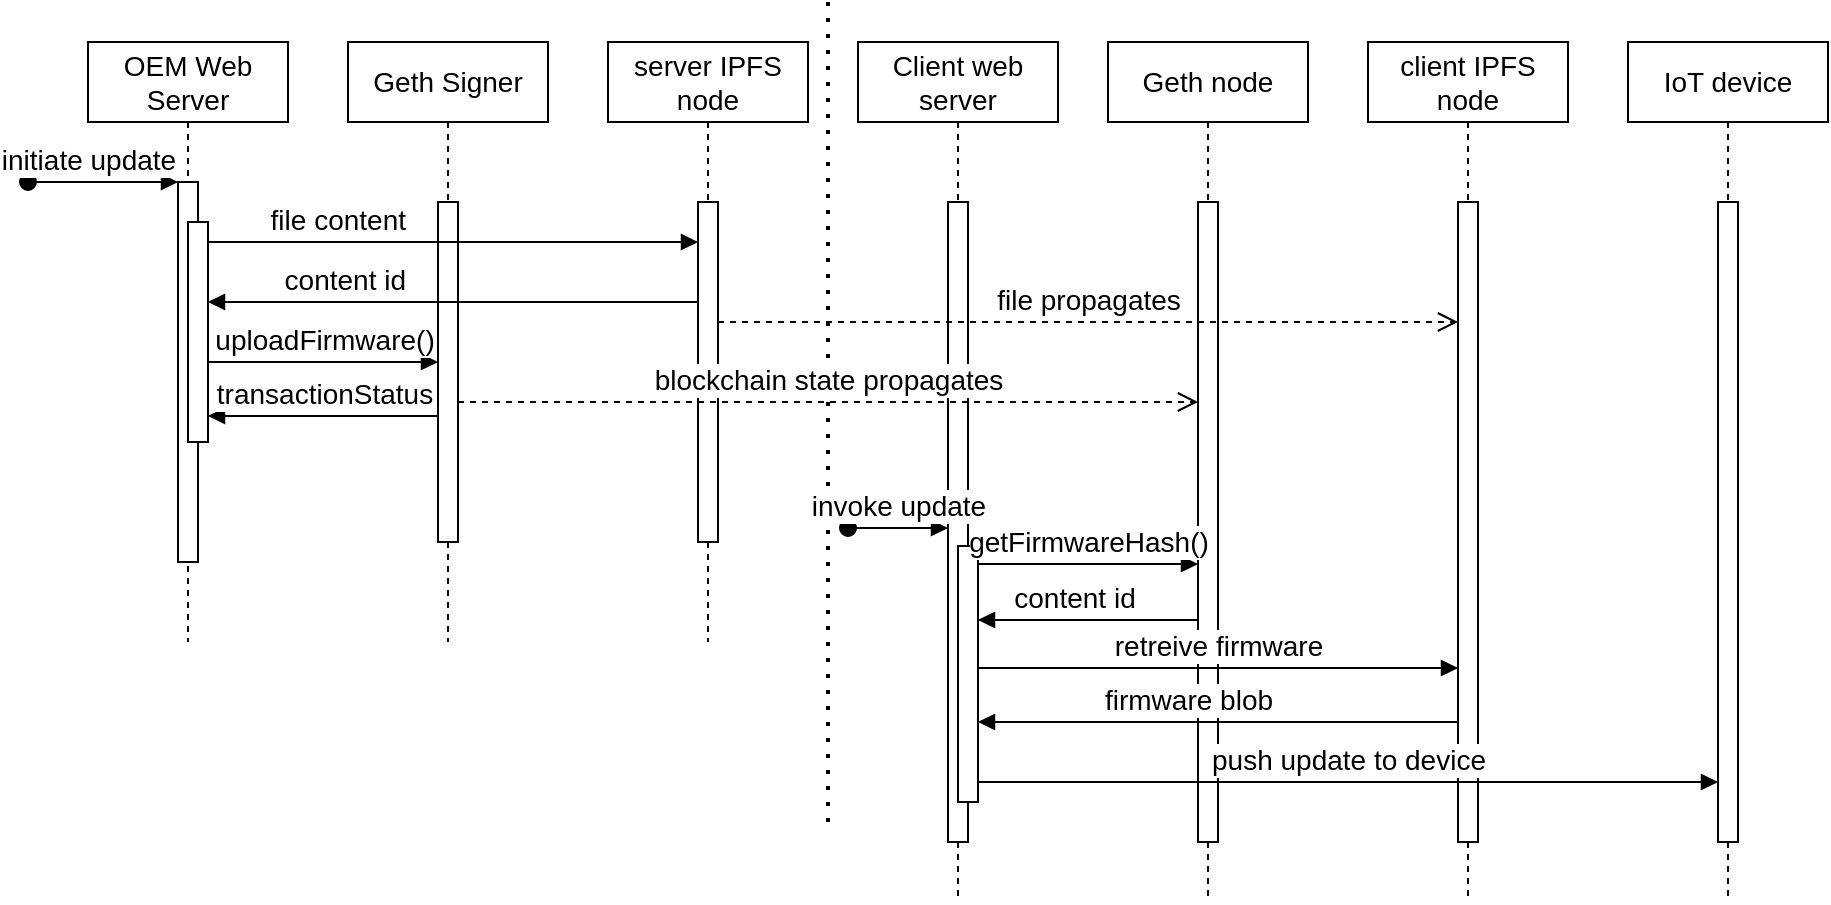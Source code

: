 <mxfile version="22.1.2" type="device">
  <diagram name="Page-1" id="2YBvvXClWsGukQMizWep">
    <mxGraphModel dx="2284" dy="732" grid="1" gridSize="10" guides="1" tooltips="1" connect="1" arrows="1" fold="1" page="1" pageScale="1" pageWidth="850" pageHeight="1100" math="0" shadow="0">
      <root>
        <mxCell id="0" />
        <mxCell id="1" parent="0" />
        <mxCell id="aM9ryv3xv72pqoxQDRHE-1" value="OEM Web Server" style="shape=umlLifeline;perimeter=lifelinePerimeter;whiteSpace=wrap;html=1;container=0;dropTarget=0;collapsible=0;recursiveResize=0;outlineConnect=0;portConstraint=eastwest;newEdgeStyle={&quot;edgeStyle&quot;:&quot;elbowEdgeStyle&quot;,&quot;elbow&quot;:&quot;vertical&quot;,&quot;curved&quot;:0,&quot;rounded&quot;:0};fontSize=14;" parent="1" vertex="1">
          <mxGeometry x="40" y="40" width="100" height="300" as="geometry" />
        </mxCell>
        <mxCell id="aM9ryv3xv72pqoxQDRHE-2" value="" style="html=1;points=[];perimeter=orthogonalPerimeter;outlineConnect=0;targetShapes=umlLifeline;portConstraint=eastwest;newEdgeStyle={&quot;edgeStyle&quot;:&quot;elbowEdgeStyle&quot;,&quot;elbow&quot;:&quot;vertical&quot;,&quot;curved&quot;:0,&quot;rounded&quot;:0};fontSize=14;" parent="aM9ryv3xv72pqoxQDRHE-1" vertex="1">
          <mxGeometry x="45" y="70" width="10" height="190" as="geometry" />
        </mxCell>
        <mxCell id="aM9ryv3xv72pqoxQDRHE-3" value="initiate update" style="html=1;verticalAlign=bottom;startArrow=oval;endArrow=block;startSize=8;edgeStyle=elbowEdgeStyle;elbow=vertical;curved=0;rounded=0;fontSize=14;horizontal=1;labelPosition=center;verticalLabelPosition=top;align=center;" parent="aM9ryv3xv72pqoxQDRHE-1" target="aM9ryv3xv72pqoxQDRHE-2" edge="1">
          <mxGeometry x="-0.2" relative="1" as="geometry">
            <mxPoint x="-30" y="70" as="sourcePoint" />
            <mxPoint as="offset" />
          </mxGeometry>
        </mxCell>
        <mxCell id="aM9ryv3xv72pqoxQDRHE-4" value="" style="html=1;points=[];perimeter=orthogonalPerimeter;outlineConnect=0;targetShapes=umlLifeline;portConstraint=eastwest;newEdgeStyle={&quot;edgeStyle&quot;:&quot;elbowEdgeStyle&quot;,&quot;elbow&quot;:&quot;vertical&quot;,&quot;curved&quot;:0,&quot;rounded&quot;:0};fontSize=14;" parent="aM9ryv3xv72pqoxQDRHE-1" vertex="1">
          <mxGeometry x="50" y="90" width="10" height="110" as="geometry" />
        </mxCell>
        <mxCell id="aM9ryv3xv72pqoxQDRHE-5" value="Geth Signer" style="shape=umlLifeline;perimeter=lifelinePerimeter;whiteSpace=wrap;html=1;container=0;dropTarget=0;collapsible=0;recursiveResize=0;outlineConnect=0;portConstraint=eastwest;newEdgeStyle={&quot;edgeStyle&quot;:&quot;elbowEdgeStyle&quot;,&quot;elbow&quot;:&quot;vertical&quot;,&quot;curved&quot;:0,&quot;rounded&quot;:0};fontSize=14;" parent="1" vertex="1">
          <mxGeometry x="170" y="40" width="100" height="300" as="geometry" />
        </mxCell>
        <mxCell id="aM9ryv3xv72pqoxQDRHE-6" value="" style="html=1;points=[];perimeter=orthogonalPerimeter;outlineConnect=0;targetShapes=umlLifeline;portConstraint=eastwest;newEdgeStyle={&quot;edgeStyle&quot;:&quot;elbowEdgeStyle&quot;,&quot;elbow&quot;:&quot;vertical&quot;,&quot;curved&quot;:0,&quot;rounded&quot;:0};fontSize=14;" parent="aM9ryv3xv72pqoxQDRHE-5" vertex="1">
          <mxGeometry x="45" y="80" width="10" height="170" as="geometry" />
        </mxCell>
        <mxCell id="TAbqppU3QDtRmA8pUn93-1" value="server IPFS node" style="shape=umlLifeline;perimeter=lifelinePerimeter;whiteSpace=wrap;html=1;container=0;dropTarget=0;collapsible=0;recursiveResize=0;outlineConnect=0;portConstraint=eastwest;newEdgeStyle={&quot;edgeStyle&quot;:&quot;elbowEdgeStyle&quot;,&quot;elbow&quot;:&quot;vertical&quot;,&quot;curved&quot;:0,&quot;rounded&quot;:0};fontSize=14;" vertex="1" parent="1">
          <mxGeometry x="300" y="40" width="100" height="300" as="geometry" />
        </mxCell>
        <mxCell id="TAbqppU3QDtRmA8pUn93-2" value="" style="html=1;points=[];perimeter=orthogonalPerimeter;outlineConnect=0;targetShapes=umlLifeline;portConstraint=eastwest;newEdgeStyle={&quot;edgeStyle&quot;:&quot;elbowEdgeStyle&quot;,&quot;elbow&quot;:&quot;vertical&quot;,&quot;curved&quot;:0,&quot;rounded&quot;:0};fontSize=14;" vertex="1" parent="TAbqppU3QDtRmA8pUn93-1">
          <mxGeometry x="45" y="80" width="10" height="170" as="geometry" />
        </mxCell>
        <mxCell id="TAbqppU3QDtRmA8pUn93-3" value="Client web server" style="shape=umlLifeline;perimeter=lifelinePerimeter;whiteSpace=wrap;html=1;container=0;dropTarget=0;collapsible=0;recursiveResize=0;outlineConnect=0;portConstraint=eastwest;newEdgeStyle={&quot;edgeStyle&quot;:&quot;elbowEdgeStyle&quot;,&quot;elbow&quot;:&quot;vertical&quot;,&quot;curved&quot;:0,&quot;rounded&quot;:0};fontSize=14;" vertex="1" parent="1">
          <mxGeometry x="425" y="40" width="100" height="430" as="geometry" />
        </mxCell>
        <mxCell id="TAbqppU3QDtRmA8pUn93-4" value="" style="html=1;points=[];perimeter=orthogonalPerimeter;outlineConnect=0;targetShapes=umlLifeline;portConstraint=eastwest;newEdgeStyle={&quot;edgeStyle&quot;:&quot;elbowEdgeStyle&quot;,&quot;elbow&quot;:&quot;vertical&quot;,&quot;curved&quot;:0,&quot;rounded&quot;:0};fontSize=14;" vertex="1" parent="TAbqppU3QDtRmA8pUn93-3">
          <mxGeometry x="45" y="80" width="10" height="320" as="geometry" />
        </mxCell>
        <mxCell id="TAbqppU3QDtRmA8pUn93-21" value="" style="html=1;points=[];perimeter=orthogonalPerimeter;outlineConnect=0;targetShapes=umlLifeline;portConstraint=eastwest;newEdgeStyle={&quot;edgeStyle&quot;:&quot;elbowEdgeStyle&quot;,&quot;elbow&quot;:&quot;vertical&quot;,&quot;curved&quot;:0,&quot;rounded&quot;:0};fontSize=14;" vertex="1" parent="TAbqppU3QDtRmA8pUn93-3">
          <mxGeometry x="50" y="252" width="10" height="128" as="geometry" />
        </mxCell>
        <mxCell id="TAbqppU3QDtRmA8pUn93-5" value="Geth node" style="shape=umlLifeline;perimeter=lifelinePerimeter;whiteSpace=wrap;html=1;container=0;dropTarget=0;collapsible=0;recursiveResize=0;outlineConnect=0;portConstraint=eastwest;newEdgeStyle={&quot;edgeStyle&quot;:&quot;elbowEdgeStyle&quot;,&quot;elbow&quot;:&quot;vertical&quot;,&quot;curved&quot;:0,&quot;rounded&quot;:0};fontSize=14;" vertex="1" parent="1">
          <mxGeometry x="550" y="40" width="100" height="430" as="geometry" />
        </mxCell>
        <mxCell id="TAbqppU3QDtRmA8pUn93-6" value="" style="html=1;points=[];perimeter=orthogonalPerimeter;outlineConnect=0;targetShapes=umlLifeline;portConstraint=eastwest;newEdgeStyle={&quot;edgeStyle&quot;:&quot;elbowEdgeStyle&quot;,&quot;elbow&quot;:&quot;vertical&quot;,&quot;curved&quot;:0,&quot;rounded&quot;:0};fontSize=14;" vertex="1" parent="TAbqppU3QDtRmA8pUn93-5">
          <mxGeometry x="45" y="80" width="10" height="320" as="geometry" />
        </mxCell>
        <mxCell id="TAbqppU3QDtRmA8pUn93-7" value="client IPFS node" style="shape=umlLifeline;perimeter=lifelinePerimeter;whiteSpace=wrap;html=1;container=0;dropTarget=0;collapsible=0;recursiveResize=0;outlineConnect=0;portConstraint=eastwest;newEdgeStyle={&quot;edgeStyle&quot;:&quot;elbowEdgeStyle&quot;,&quot;elbow&quot;:&quot;vertical&quot;,&quot;curved&quot;:0,&quot;rounded&quot;:0};fontSize=14;" vertex="1" parent="1">
          <mxGeometry x="680" y="40" width="100" height="430" as="geometry" />
        </mxCell>
        <mxCell id="TAbqppU3QDtRmA8pUn93-8" value="" style="html=1;points=[];perimeter=orthogonalPerimeter;outlineConnect=0;targetShapes=umlLifeline;portConstraint=eastwest;newEdgeStyle={&quot;edgeStyle&quot;:&quot;elbowEdgeStyle&quot;,&quot;elbow&quot;:&quot;vertical&quot;,&quot;curved&quot;:0,&quot;rounded&quot;:0};fontSize=14;" vertex="1" parent="TAbqppU3QDtRmA8pUn93-7">
          <mxGeometry x="45" y="80" width="10" height="320" as="geometry" />
        </mxCell>
        <mxCell id="TAbqppU3QDtRmA8pUn93-9" value="IoT device" style="shape=umlLifeline;perimeter=lifelinePerimeter;whiteSpace=wrap;html=1;container=0;dropTarget=0;collapsible=0;recursiveResize=0;outlineConnect=0;portConstraint=eastwest;newEdgeStyle={&quot;edgeStyle&quot;:&quot;elbowEdgeStyle&quot;,&quot;elbow&quot;:&quot;vertical&quot;,&quot;curved&quot;:0,&quot;rounded&quot;:0};fontSize=14;" vertex="1" parent="1">
          <mxGeometry x="810" y="40" width="100" height="430" as="geometry" />
        </mxCell>
        <mxCell id="TAbqppU3QDtRmA8pUn93-10" value="" style="html=1;points=[];perimeter=orthogonalPerimeter;outlineConnect=0;targetShapes=umlLifeline;portConstraint=eastwest;newEdgeStyle={&quot;edgeStyle&quot;:&quot;elbowEdgeStyle&quot;,&quot;elbow&quot;:&quot;vertical&quot;,&quot;curved&quot;:0,&quot;rounded&quot;:0};fontSize=14;" vertex="1" parent="TAbqppU3QDtRmA8pUn93-9">
          <mxGeometry x="45" y="80" width="10" height="320" as="geometry" />
        </mxCell>
        <mxCell id="TAbqppU3QDtRmA8pUn93-11" value="" style="endArrow=none;dashed=1;html=1;dashPattern=1 3;strokeWidth=2;rounded=0;fontSize=14;" edge="1" parent="1">
          <mxGeometry width="50" height="50" relative="1" as="geometry">
            <mxPoint x="410" y="430" as="sourcePoint" />
            <mxPoint x="410" y="20" as="targetPoint" />
          </mxGeometry>
        </mxCell>
        <mxCell id="TAbqppU3QDtRmA8pUn93-12" value="invoke update" style="html=1;verticalAlign=bottom;startArrow=oval;endArrow=block;startSize=8;edgeStyle=elbowEdgeStyle;elbow=vertical;curved=0;rounded=0;fontSize=14;horizontal=1;" edge="1" parent="1">
          <mxGeometry relative="1" as="geometry">
            <mxPoint x="420" y="283" as="sourcePoint" />
            <mxPoint x="470" y="283" as="targetPoint" />
          </mxGeometry>
        </mxCell>
        <mxCell id="TAbqppU3QDtRmA8pUn93-13" value="retreive firmware" style="html=1;verticalAlign=bottom;endArrow=block;edgeStyle=elbowEdgeStyle;elbow=vertical;curved=0;rounded=0;fontSize=14;" edge="1" parent="1">
          <mxGeometry relative="1" as="geometry">
            <mxPoint x="485" y="353" as="sourcePoint" />
            <Array as="points">
              <mxPoint x="625" y="353" />
            </Array>
            <mxPoint x="725" y="353" as="targetPoint" />
          </mxGeometry>
        </mxCell>
        <mxCell id="TAbqppU3QDtRmA8pUn93-14" value="firmware blob" style="html=1;verticalAlign=bottom;endArrow=block;edgeStyle=elbowEdgeStyle;elbow=vertical;curved=0;rounded=0;fontSize=14;" edge="1" parent="1" source="TAbqppU3QDtRmA8pUn93-8" target="TAbqppU3QDtRmA8pUn93-21">
          <mxGeometry x="0.13" relative="1" as="geometry">
            <mxPoint x="665" y="380" as="sourcePoint" />
            <Array as="points">
              <mxPoint x="640" y="380" />
            </Array>
            <mxPoint x="550" y="380" as="targetPoint" />
            <mxPoint as="offset" />
          </mxGeometry>
        </mxCell>
        <mxCell id="TAbqppU3QDtRmA8pUn93-16" value="file content" style="html=1;verticalAlign=bottom;endArrow=block;edgeStyle=elbowEdgeStyle;elbow=vertical;curved=0;rounded=0;fontSize=14;labelPosition=left;verticalLabelPosition=top;align=right;" edge="1" parent="1" source="aM9ryv3xv72pqoxQDRHE-4" target="TAbqppU3QDtRmA8pUn93-2">
          <mxGeometry x="-0.184" relative="1" as="geometry">
            <mxPoint x="110" y="140" as="sourcePoint" />
            <Array as="points">
              <mxPoint x="195" y="140" />
            </Array>
            <mxPoint x="230" y="140" as="targetPoint" />
            <mxPoint as="offset" />
          </mxGeometry>
        </mxCell>
        <mxCell id="TAbqppU3QDtRmA8pUn93-17" value="content id" style="html=1;verticalAlign=bottom;endArrow=block;edgeStyle=elbowEdgeStyle;elbow=vertical;curved=0;rounded=0;fontSize=14;labelPosition=left;verticalLabelPosition=top;align=right;" edge="1" parent="1" source="TAbqppU3QDtRmA8pUn93-2" target="aM9ryv3xv72pqoxQDRHE-4">
          <mxGeometry x="0.184" relative="1" as="geometry">
            <mxPoint x="270" y="170" as="sourcePoint" />
            <Array as="points">
              <mxPoint x="245" y="170" />
            </Array>
            <mxPoint x="155" y="170" as="targetPoint" />
            <mxPoint as="offset" />
          </mxGeometry>
        </mxCell>
        <mxCell id="TAbqppU3QDtRmA8pUn93-18" value="uploadFirmware()" style="html=1;verticalAlign=bottom;endArrow=block;edgeStyle=elbowEdgeStyle;elbow=vertical;curved=0;rounded=0;fontSize=14;" edge="1" parent="1" source="aM9ryv3xv72pqoxQDRHE-4" target="aM9ryv3xv72pqoxQDRHE-6">
          <mxGeometry relative="1" as="geometry">
            <mxPoint x="110" y="200" as="sourcePoint" />
            <Array as="points">
              <mxPoint x="165" y="200" />
            </Array>
            <mxPoint x="200" y="200" as="targetPoint" />
          </mxGeometry>
        </mxCell>
        <mxCell id="TAbqppU3QDtRmA8pUn93-19" value="transactionStatus" style="html=1;verticalAlign=bottom;endArrow=block;edgeStyle=elbowEdgeStyle;elbow=vertical;curved=0;rounded=0;fontSize=14;" edge="1" parent="1">
          <mxGeometry relative="1" as="geometry">
            <mxPoint x="215" y="227" as="sourcePoint" />
            <Array as="points" />
            <mxPoint x="100" y="227" as="targetPoint" />
          </mxGeometry>
        </mxCell>
        <mxCell id="TAbqppU3QDtRmA8pUn93-20" value="blockchain state propagates" style="html=1;verticalAlign=bottom;endArrow=open;dashed=1;endSize=8;edgeStyle=elbowEdgeStyle;elbow=vertical;curved=0;rounded=0;fontSize=14;" edge="1" parent="1" source="aM9ryv3xv72pqoxQDRHE-6" target="TAbqppU3QDtRmA8pUn93-6">
          <mxGeometry relative="1" as="geometry">
            <mxPoint x="560" y="220" as="targetPoint" />
            <Array as="points">
              <mxPoint x="350" y="220" />
            </Array>
            <mxPoint x="240" y="220" as="sourcePoint" />
          </mxGeometry>
        </mxCell>
        <mxCell id="aM9ryv3xv72pqoxQDRHE-10" value="file propagates" style="html=1;verticalAlign=bottom;endArrow=open;dashed=1;endSize=8;edgeStyle=elbowEdgeStyle;elbow=vertical;curved=0;rounded=0;fontSize=14;" parent="1" source="TAbqppU3QDtRmA8pUn93-2" target="TAbqppU3QDtRmA8pUn93-8" edge="1">
          <mxGeometry relative="1" as="geometry">
            <mxPoint x="550" y="180" as="targetPoint" />
            <Array as="points">
              <mxPoint x="515" y="180" />
            </Array>
            <mxPoint x="430" y="180" as="sourcePoint" />
          </mxGeometry>
        </mxCell>
        <mxCell id="TAbqppU3QDtRmA8pUn93-22" value="getFirmwareHash()" style="html=1;verticalAlign=bottom;endArrow=block;edgeStyle=elbowEdgeStyle;elbow=vertical;curved=0;rounded=0;fontSize=14;" edge="1" parent="1">
          <mxGeometry relative="1" as="geometry">
            <mxPoint x="485" y="301" as="sourcePoint" />
            <Array as="points" />
            <mxPoint x="595" y="301" as="targetPoint" />
          </mxGeometry>
        </mxCell>
        <mxCell id="TAbqppU3QDtRmA8pUn93-23" value="content id" style="html=1;verticalAlign=bottom;endArrow=block;edgeStyle=elbowEdgeStyle;elbow=vertical;curved=0;rounded=0;fontSize=14;" edge="1" parent="1">
          <mxGeometry x="0.13" relative="1" as="geometry">
            <mxPoint x="595" y="329" as="sourcePoint" />
            <Array as="points">
              <mxPoint x="520" y="329" />
            </Array>
            <mxPoint x="485" y="329" as="targetPoint" />
            <mxPoint as="offset" />
          </mxGeometry>
        </mxCell>
        <mxCell id="TAbqppU3QDtRmA8pUn93-24" value="push update to device" style="html=1;verticalAlign=bottom;endArrow=block;edgeStyle=elbowEdgeStyle;elbow=vertical;curved=0;rounded=0;fontSize=14;" edge="1" parent="1" source="TAbqppU3QDtRmA8pUn93-21" target="TAbqppU3QDtRmA8pUn93-10">
          <mxGeometry relative="1" as="geometry">
            <mxPoint x="525" y="410" as="sourcePoint" />
            <Array as="points">
              <mxPoint x="665" y="410" />
            </Array>
            <mxPoint x="765" y="410" as="targetPoint" />
          </mxGeometry>
        </mxCell>
      </root>
    </mxGraphModel>
  </diagram>
</mxfile>
